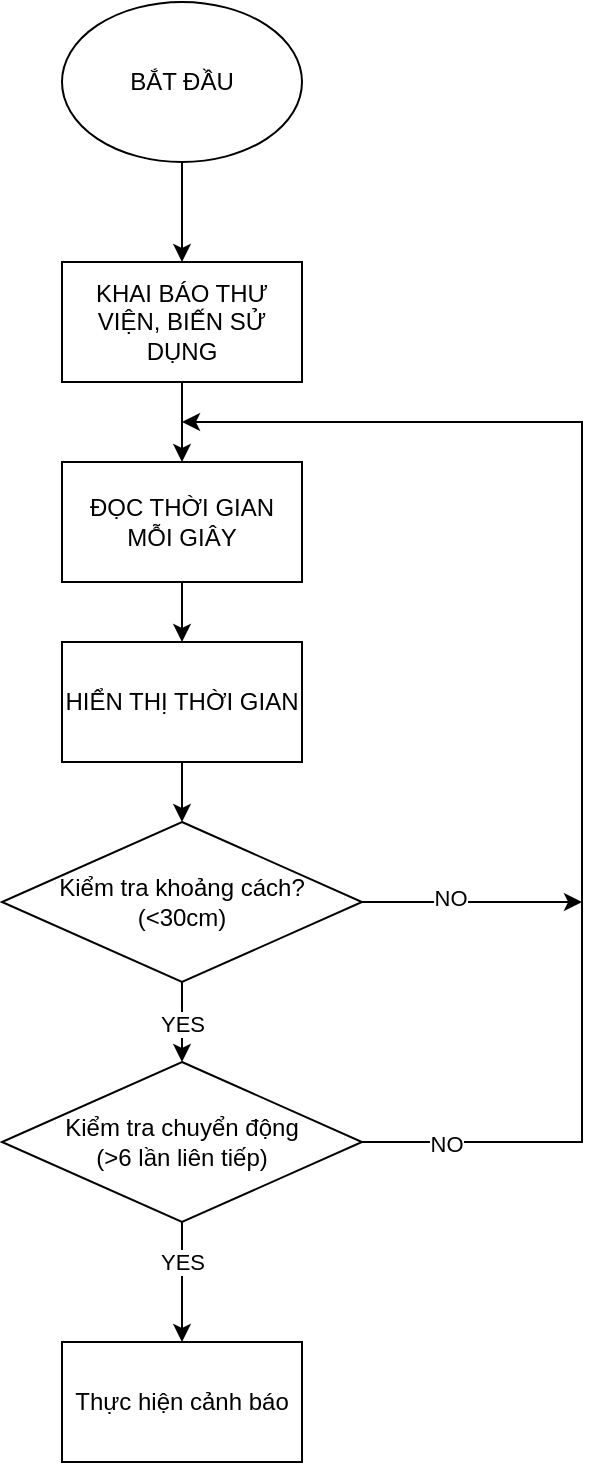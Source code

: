 <mxfile version="26.2.13">
  <diagram name="Trang-1" id="QbQxUjktQBV_Fff3xoXe">
    <mxGraphModel dx="1780" dy="855" grid="1" gridSize="10" guides="1" tooltips="1" connect="1" arrows="1" fold="1" page="1" pageScale="1" pageWidth="1169" pageHeight="1654" math="0" shadow="0">
      <root>
        <mxCell id="0" />
        <mxCell id="1" parent="0" />
        <mxCell id="YhrRErGeQZMQVSuotU4v-4" value="" style="edgeStyle=orthogonalEdgeStyle;rounded=0;orthogonalLoop=1;jettySize=auto;html=1;" edge="1" parent="1" source="YhrRErGeQZMQVSuotU4v-2" target="YhrRErGeQZMQVSuotU4v-3">
          <mxGeometry relative="1" as="geometry" />
        </mxCell>
        <mxCell id="YhrRErGeQZMQVSuotU4v-2" value="BẮT ĐẦU" style="ellipse;whiteSpace=wrap;html=1;" vertex="1" parent="1">
          <mxGeometry x="420" y="30" width="120" height="80" as="geometry" />
        </mxCell>
        <mxCell id="YhrRErGeQZMQVSuotU4v-6" value="" style="edgeStyle=orthogonalEdgeStyle;rounded=0;orthogonalLoop=1;jettySize=auto;html=1;" edge="1" parent="1" source="YhrRErGeQZMQVSuotU4v-3" target="YhrRErGeQZMQVSuotU4v-5">
          <mxGeometry relative="1" as="geometry" />
        </mxCell>
        <mxCell id="YhrRErGeQZMQVSuotU4v-3" value="KHAI BÁO THƯ VIỆN, BIẾN SỬ DỤNG" style="whiteSpace=wrap;html=1;" vertex="1" parent="1">
          <mxGeometry x="420" y="160" width="120" height="60" as="geometry" />
        </mxCell>
        <mxCell id="YhrRErGeQZMQVSuotU4v-8" value="" style="edgeStyle=orthogonalEdgeStyle;rounded=0;orthogonalLoop=1;jettySize=auto;html=1;" edge="1" parent="1" source="YhrRErGeQZMQVSuotU4v-5" target="YhrRErGeQZMQVSuotU4v-7">
          <mxGeometry relative="1" as="geometry" />
        </mxCell>
        <mxCell id="YhrRErGeQZMQVSuotU4v-5" value="ĐỌC THỜI GIAN MỖI GIÂY" style="whiteSpace=wrap;html=1;" vertex="1" parent="1">
          <mxGeometry x="420" y="260" width="120" height="60" as="geometry" />
        </mxCell>
        <mxCell id="YhrRErGeQZMQVSuotU4v-10" value="" style="edgeStyle=orthogonalEdgeStyle;rounded=0;orthogonalLoop=1;jettySize=auto;html=1;" edge="1" parent="1" source="YhrRErGeQZMQVSuotU4v-7" target="YhrRErGeQZMQVSuotU4v-9">
          <mxGeometry relative="1" as="geometry" />
        </mxCell>
        <mxCell id="YhrRErGeQZMQVSuotU4v-7" value="HIỂN THỊ THỜI GIAN" style="whiteSpace=wrap;html=1;" vertex="1" parent="1">
          <mxGeometry x="420" y="350" width="120" height="60" as="geometry" />
        </mxCell>
        <mxCell id="YhrRErGeQZMQVSuotU4v-12" value="" style="edgeStyle=orthogonalEdgeStyle;rounded=0;orthogonalLoop=1;jettySize=auto;html=1;" edge="1" parent="1" source="YhrRErGeQZMQVSuotU4v-9" target="YhrRErGeQZMQVSuotU4v-11">
          <mxGeometry relative="1" as="geometry" />
        </mxCell>
        <mxCell id="YhrRErGeQZMQVSuotU4v-18" value="YES" style="edgeLabel;html=1;align=center;verticalAlign=middle;resizable=0;points=[];" vertex="1" connectable="0" parent="YhrRErGeQZMQVSuotU4v-12">
          <mxGeometry x="-0.68" y="2" relative="1" as="geometry">
            <mxPoint x="-2" y="14" as="offset" />
          </mxGeometry>
        </mxCell>
        <mxCell id="YhrRErGeQZMQVSuotU4v-9" value="Kiểm tra khoảng cách?&lt;div&gt;(&amp;lt;30cm)&lt;/div&gt;" style="rhombus;whiteSpace=wrap;html=1;" vertex="1" parent="1">
          <mxGeometry x="390" y="440" width="180" height="80" as="geometry" />
        </mxCell>
        <mxCell id="YhrRErGeQZMQVSuotU4v-16" value="" style="edgeStyle=orthogonalEdgeStyle;rounded=0;orthogonalLoop=1;jettySize=auto;html=1;" edge="1" parent="1" source="YhrRErGeQZMQVSuotU4v-11" target="YhrRErGeQZMQVSuotU4v-15">
          <mxGeometry relative="1" as="geometry" />
        </mxCell>
        <mxCell id="YhrRErGeQZMQVSuotU4v-19" value="YES" style="edgeLabel;html=1;align=center;verticalAlign=middle;resizable=0;points=[];" vertex="1" connectable="0" parent="YhrRErGeQZMQVSuotU4v-16">
          <mxGeometry x="-0.333" relative="1" as="geometry">
            <mxPoint as="offset" />
          </mxGeometry>
        </mxCell>
        <mxCell id="YhrRErGeQZMQVSuotU4v-11" value="Kiểm tra chuyển động&lt;div&gt;(&amp;gt;6 lần liên tiếp)&lt;/div&gt;" style="rhombus;whiteSpace=wrap;html=1;" vertex="1" parent="1">
          <mxGeometry x="390" y="560" width="180" height="80" as="geometry" />
        </mxCell>
        <mxCell id="YhrRErGeQZMQVSuotU4v-15" value="Thực hiện cảnh báo" style="whiteSpace=wrap;html=1;" vertex="1" parent="1">
          <mxGeometry x="420" y="700" width="120" height="60" as="geometry" />
        </mxCell>
        <mxCell id="YhrRErGeQZMQVSuotU4v-20" value="" style="endArrow=classic;html=1;rounded=0;exitX=1;exitY=0.5;exitDx=0;exitDy=0;" edge="1" parent="1" source="YhrRErGeQZMQVSuotU4v-11">
          <mxGeometry width="50" height="50" relative="1" as="geometry">
            <mxPoint x="580" y="530" as="sourcePoint" />
            <mxPoint x="480" y="240" as="targetPoint" />
            <Array as="points">
              <mxPoint x="680" y="600" />
              <mxPoint x="680" y="240" />
            </Array>
          </mxGeometry>
        </mxCell>
        <mxCell id="YhrRErGeQZMQVSuotU4v-23" value="NO" style="edgeLabel;html=1;align=center;verticalAlign=middle;resizable=0;points=[];" vertex="1" connectable="0" parent="YhrRErGeQZMQVSuotU4v-20">
          <mxGeometry x="-0.874" y="-1" relative="1" as="geometry">
            <mxPoint as="offset" />
          </mxGeometry>
        </mxCell>
        <mxCell id="YhrRErGeQZMQVSuotU4v-21" value="" style="endArrow=classic;html=1;rounded=0;exitX=1;exitY=0.5;exitDx=0;exitDy=0;" edge="1" parent="1" source="YhrRErGeQZMQVSuotU4v-9">
          <mxGeometry width="50" height="50" relative="1" as="geometry">
            <mxPoint x="520" y="430" as="sourcePoint" />
            <mxPoint x="680" y="480" as="targetPoint" />
          </mxGeometry>
        </mxCell>
        <mxCell id="YhrRErGeQZMQVSuotU4v-22" value="NO" style="edgeLabel;html=1;align=center;verticalAlign=middle;resizable=0;points=[];" vertex="1" connectable="0" parent="YhrRErGeQZMQVSuotU4v-21">
          <mxGeometry x="-0.2" y="2" relative="1" as="geometry">
            <mxPoint as="offset" />
          </mxGeometry>
        </mxCell>
      </root>
    </mxGraphModel>
  </diagram>
</mxfile>
